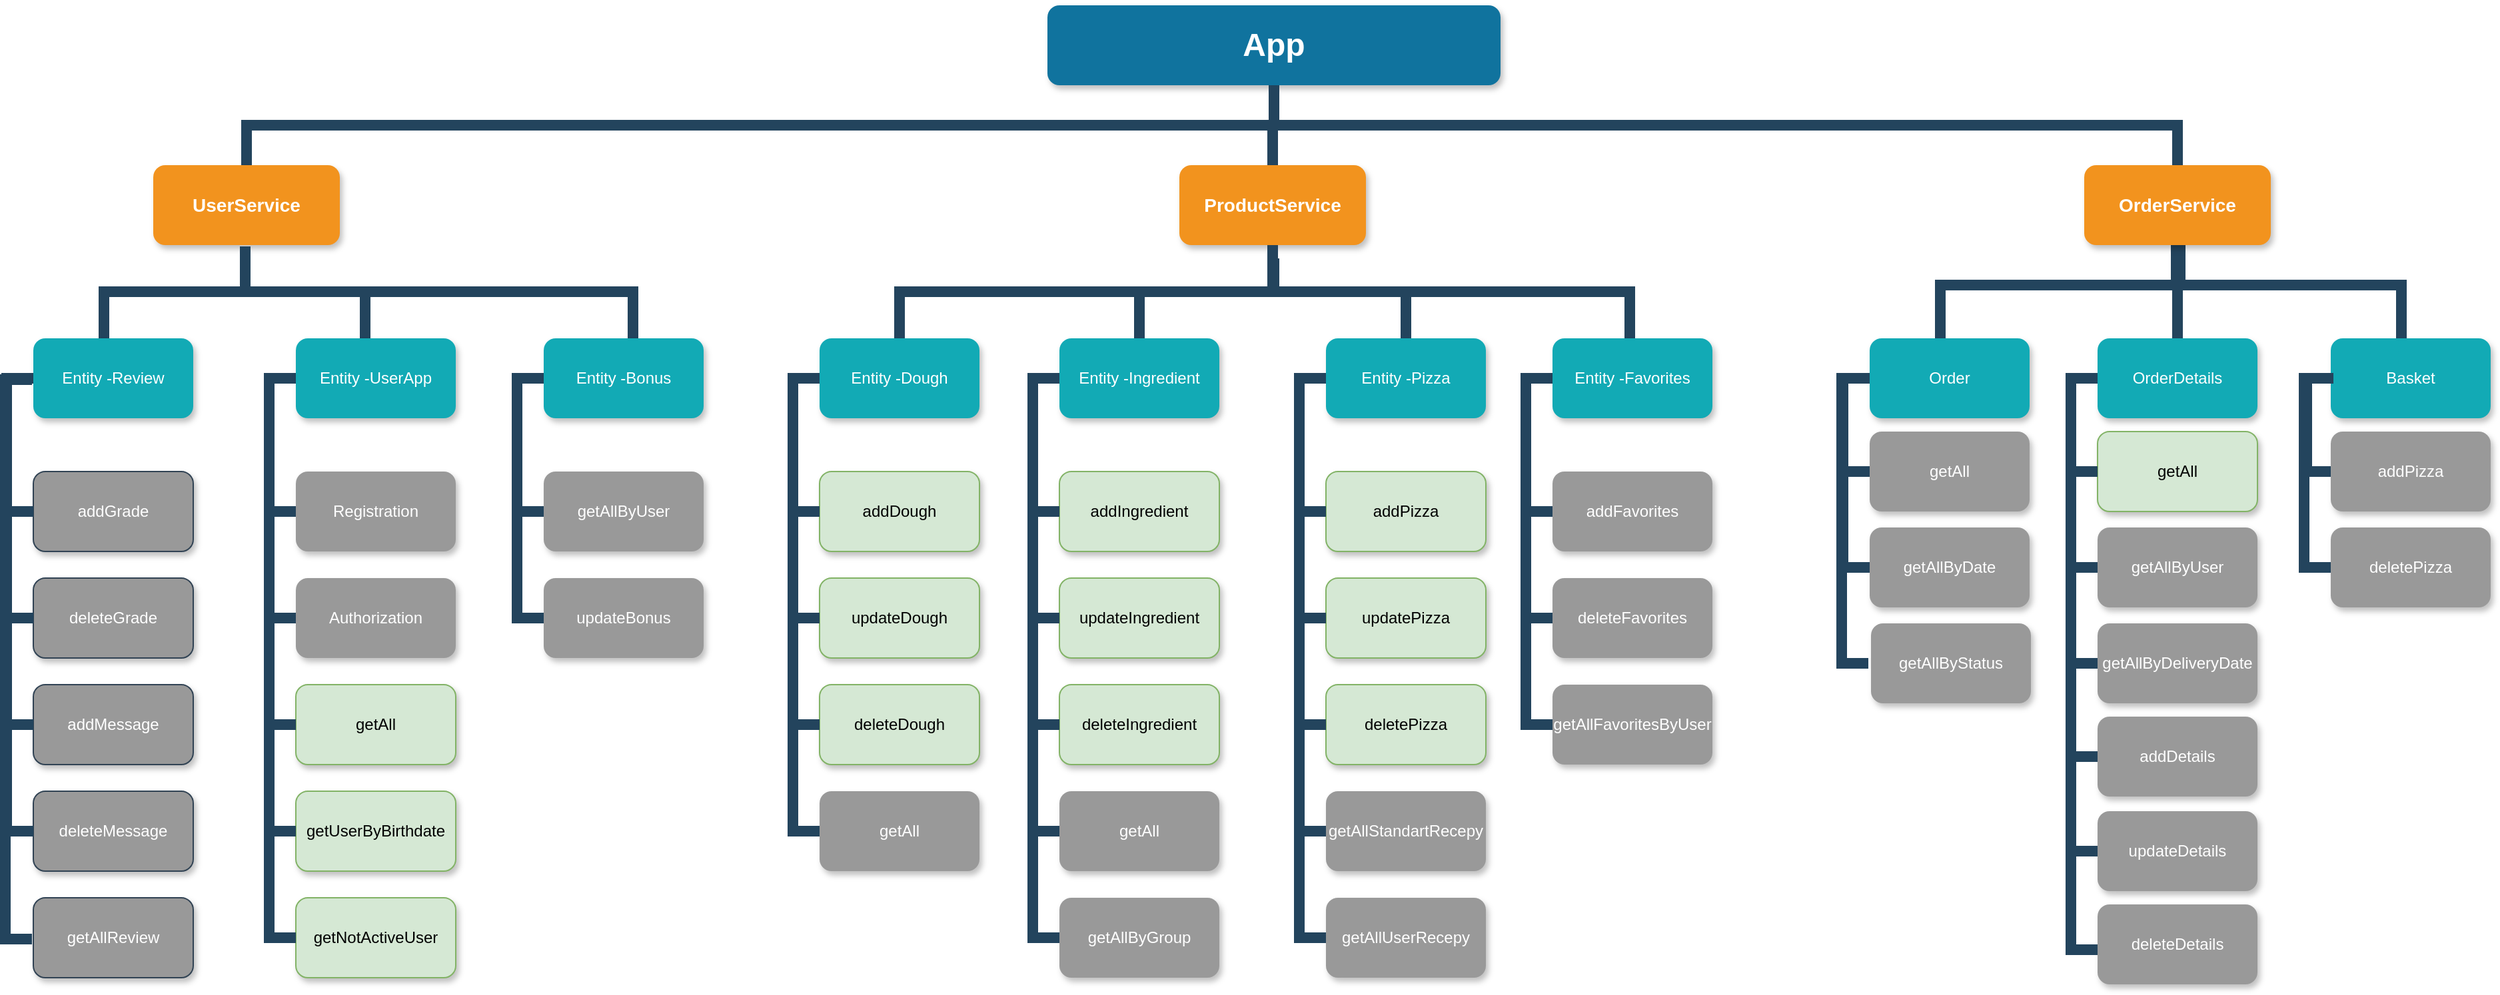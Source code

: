 <mxfile version="24.0.2" type="device">
  <diagram name="Page-1" id="64c3da0e-402f-94eb-ee01-a36477274f13">
    <mxGraphModel dx="1820" dy="932" grid="0" gridSize="10" guides="1" tooltips="1" connect="1" arrows="1" fold="1" page="1" pageScale="1" pageWidth="1169" pageHeight="826" background="none" math="0" shadow="0">
      <root>
        <mxCell id="0" />
        <mxCell id="1" parent="0" />
        <mxCell id="2" value="App" style="whiteSpace=wrap;rounded=1;shadow=1;fillColor=#10739E;strokeColor=none;fontColor=#FFFFFF;fontStyle=1;fontSize=24" parent="1" vertex="1">
          <mxGeometry x="1000" y="50" width="340" height="60" as="geometry" />
        </mxCell>
        <mxCell id="4" value="ProductService" style="whiteSpace=wrap;rounded=1;fillColor=#F2931E;strokeColor=none;shadow=1;fontColor=#FFFFFF;fontStyle=1;fontSize=14" parent="1" vertex="1">
          <mxGeometry x="1099" y="170.0" width="140" height="60" as="geometry" />
        </mxCell>
        <mxCell id="23" value="Registration" style="whiteSpace=wrap;rounded=1;fillColor=#999999;strokeColor=none;shadow=1;fontColor=#FFFFFF;fontStyle=0" parent="1" vertex="1">
          <mxGeometry x="436.0" y="400.0" width="120" height="60" as="geometry" />
        </mxCell>
        <mxCell id="24" value="Authorization" style="whiteSpace=wrap;rounded=1;fillColor=#999999;strokeColor=none;shadow=1;fontColor=#FFFFFF;fontStyle=0" parent="1" vertex="1">
          <mxGeometry x="436.0" y="480.0" width="120" height="60" as="geometry" />
        </mxCell>
        <mxCell id="25" value="getAll" style="whiteSpace=wrap;rounded=1;fillColor=#d5e8d4;strokeColor=#82b366;shadow=1;fontStyle=0" parent="1" vertex="1">
          <mxGeometry x="436.0" y="560.0" width="120" height="60" as="geometry" />
        </mxCell>
        <mxCell id="26" value="getUserByBirthdate" style="whiteSpace=wrap;rounded=1;fillColor=#d5e8d4;strokeColor=#82b366;shadow=1;fontStyle=0" parent="1" vertex="1">
          <mxGeometry x="436.0" y="640.0" width="120" height="60" as="geometry" />
        </mxCell>
        <mxCell id="27" value="getNotActiveUser" style="whiteSpace=wrap;rounded=1;fillColor=#d5e8d4;strokeColor=#82b366;shadow=1;fontStyle=0" parent="1" vertex="1">
          <mxGeometry x="436.0" y="720.0" width="120" height="60" as="geometry" />
        </mxCell>
        <mxCell id="43" value="Entity -Ingredient" style="whiteSpace=wrap;rounded=1;fillColor=#12AAB5;strokeColor=none;shadow=1;fontColor=#FFFFFF;" parent="1" vertex="1">
          <mxGeometry x="1009.0" y="300.0" width="120" height="60" as="geometry" />
        </mxCell>
        <mxCell id="44" value="Entity -Pizza" style="whiteSpace=wrap;rounded=1;fillColor=#12AAB5;strokeColor=none;shadow=1;fontColor=#FFFFFF;" parent="1" vertex="1">
          <mxGeometry x="1209.0" y="300.0" width="120" height="60" as="geometry" />
        </mxCell>
        <mxCell id="45" value="addIngredient" style="whiteSpace=wrap;rounded=1;fillColor=#d5e8d4;strokeColor=#82b366;shadow=1;fontStyle=0" parent="1" vertex="1">
          <mxGeometry x="1009.0" y="400.0" width="120" height="60" as="geometry" />
        </mxCell>
        <mxCell id="46" value="updateIngredient" style="whiteSpace=wrap;rounded=1;fillColor=#d5e8d4;strokeColor=#82b366;shadow=1;fontStyle=0" parent="1" vertex="1">
          <mxGeometry x="1009.0" y="480.0" width="120" height="60" as="geometry" />
        </mxCell>
        <mxCell id="47" value="deleteIngredient" style="whiteSpace=wrap;rounded=1;fillColor=#d5e8d4;strokeColor=#82b366;shadow=1;fontStyle=0" parent="1" vertex="1">
          <mxGeometry x="1009.0" y="560.0" width="120" height="60" as="geometry" />
        </mxCell>
        <mxCell id="48" value="getAll" style="whiteSpace=wrap;rounded=1;fillColor=#999999;strokeColor=none;shadow=1;fontColor=#FFFFFF;fontStyle=0" parent="1" vertex="1">
          <mxGeometry x="1009" y="640.0" width="120" height="60" as="geometry" />
        </mxCell>
        <mxCell id="49" value="getAllByGroup" style="whiteSpace=wrap;rounded=1;fillColor=#999999;strokeColor=none;shadow=1;fontColor=#FFFFFF;fontStyle=0" parent="1" vertex="1">
          <mxGeometry x="1009.0" y="720.0" width="120" height="60" as="geometry" />
        </mxCell>
        <mxCell id="50" value="addPizza" style="whiteSpace=wrap;rounded=1;fillColor=#d5e8d4;strokeColor=#82b366;shadow=1;fontStyle=0" parent="1" vertex="1">
          <mxGeometry x="1209.0" y="400.0" width="120" height="60" as="geometry" />
        </mxCell>
        <mxCell id="51" value="updatePizza" style="whiteSpace=wrap;rounded=1;fillColor=#d5e8d4;strokeColor=#82b366;shadow=1;fontStyle=0" parent="1" vertex="1">
          <mxGeometry x="1209.0" y="480.0" width="120" height="60" as="geometry" />
        </mxCell>
        <mxCell id="52" value="deletePizza" style="whiteSpace=wrap;rounded=1;fillColor=#d5e8d4;strokeColor=#82b366;shadow=1;fontStyle=0" parent="1" vertex="1">
          <mxGeometry x="1209.0" y="560.0" width="120" height="60" as="geometry" />
        </mxCell>
        <mxCell id="53" value="getAllStandartRecepy" style="whiteSpace=wrap;rounded=1;fillColor=#999999;strokeColor=none;shadow=1;fontColor=#FFFFFF;fontStyle=0" parent="1" vertex="1">
          <mxGeometry x="1209.0" y="640.0" width="120" height="60" as="geometry" />
        </mxCell>
        <mxCell id="54" value="getAllUserRecepy" style="whiteSpace=wrap;rounded=1;fillColor=#999999;strokeColor=none;shadow=1;fontColor=#FFFFFF;fontStyle=0" parent="1" vertex="1">
          <mxGeometry x="1209.0" y="720.0" width="120" height="60" as="geometry" />
        </mxCell>
        <mxCell id="105" value="" style="edgeStyle=elbowEdgeStyle;elbow=horizontal;rounded=0;fontColor=#000000;endArrow=none;endFill=0;strokeWidth=8;strokeColor=#23445D;" parent="1" source="10" target="23" edge="1">
          <mxGeometry width="100" height="100" relative="1" as="geometry">
            <mxPoint x="376" y="480" as="sourcePoint" />
            <mxPoint x="476" y="380" as="targetPoint" />
            <Array as="points">
              <mxPoint x="416" y="380" />
            </Array>
          </mxGeometry>
        </mxCell>
        <mxCell id="106" value="" style="edgeStyle=elbowEdgeStyle;elbow=horizontal;rounded=0;fontColor=#000000;endArrow=none;endFill=0;strokeWidth=8;strokeColor=#23445D;" parent="1" source="10" target="24" edge="1">
          <mxGeometry width="100" height="100" relative="1" as="geometry">
            <mxPoint x="446" y="340" as="sourcePoint" />
            <mxPoint x="446" y="440" as="targetPoint" />
            <Array as="points">
              <mxPoint x="416" y="400" />
            </Array>
          </mxGeometry>
        </mxCell>
        <mxCell id="107" value="" style="edgeStyle=elbowEdgeStyle;elbow=horizontal;rounded=0;fontColor=#000000;endArrow=none;endFill=0;strokeWidth=8;strokeColor=#23445D;" parent="1" source="10" target="27" edge="1">
          <mxGeometry width="100" height="100" relative="1" as="geometry">
            <mxPoint x="446" y="340" as="sourcePoint" />
            <mxPoint x="446" y="440" as="targetPoint" />
            <Array as="points">
              <mxPoint x="416" y="540" />
            </Array>
          </mxGeometry>
        </mxCell>
        <mxCell id="109" value="" style="edgeStyle=elbowEdgeStyle;elbow=horizontal;rounded=0;fontColor=#000000;endArrow=none;endFill=0;strokeWidth=8;strokeColor=#23445D;" parent="1" source="10" target="26" edge="1">
          <mxGeometry width="100" height="100" relative="1" as="geometry">
            <mxPoint x="466" y="360" as="sourcePoint" />
            <mxPoint x="466" y="460" as="targetPoint" />
            <Array as="points">
              <mxPoint x="416" y="410" />
            </Array>
          </mxGeometry>
        </mxCell>
        <mxCell id="110" value="" style="edgeStyle=elbowEdgeStyle;elbow=horizontal;rounded=0;fontColor=#000000;endArrow=none;endFill=0;strokeWidth=8;strokeColor=#23445D;" parent="1" source="10" target="25" edge="1">
          <mxGeometry width="100" height="100" relative="1" as="geometry">
            <mxPoint x="476" y="370" as="sourcePoint" />
            <mxPoint x="476" y="470" as="targetPoint" />
            <Array as="points">
              <mxPoint x="416" y="430" />
            </Array>
          </mxGeometry>
        </mxCell>
        <mxCell id="116" value="" style="edgeStyle=elbowEdgeStyle;elbow=vertical;rounded=0;fontColor=#000000;endArrow=none;endFill=0;strokeWidth=8;strokeColor=#23445D;" parent="1" source="4" target="43" edge="1">
          <mxGeometry width="100" height="100" relative="1" as="geometry">
            <mxPoint x="809" y="240.0" as="sourcePoint" />
            <mxPoint x="709" y="310" as="targetPoint" />
            <Array as="points">
              <mxPoint x="1069" y="265" />
            </Array>
          </mxGeometry>
        </mxCell>
        <mxCell id="117" value="" style="edgeStyle=elbowEdgeStyle;elbow=vertical;rounded=0;fontColor=#000000;endArrow=none;endFill=0;strokeWidth=8;strokeColor=#23445D;" parent="1" source="4" target="44" edge="1">
          <mxGeometry width="100" height="100" relative="1" as="geometry">
            <mxPoint x="809" y="240.0" as="sourcePoint" />
            <mxPoint x="909" y="310" as="targetPoint" />
          </mxGeometry>
        </mxCell>
        <mxCell id="118" value="" style="edgeStyle=elbowEdgeStyle;elbow=horizontal;rounded=0;fontColor=#000000;endArrow=none;endFill=0;strokeWidth=8;strokeColor=#23445D;" parent="1" source="43" target="45" edge="1">
          <mxGeometry width="100" height="100" relative="1" as="geometry">
            <mxPoint x="989" y="330.0" as="sourcePoint" />
            <mxPoint x="999.0" y="430" as="targetPoint" />
            <Array as="points">
              <mxPoint x="989" y="380" />
            </Array>
          </mxGeometry>
        </mxCell>
        <mxCell id="119" value="" style="edgeStyle=elbowEdgeStyle;elbow=horizontal;rounded=0;fontColor=#000000;endArrow=none;endFill=0;strokeWidth=8;strokeColor=#23445D;" parent="1" source="43" target="46" edge="1">
          <mxGeometry width="100" height="100" relative="1" as="geometry">
            <mxPoint x="999" y="330" as="sourcePoint" />
            <mxPoint x="999.0" y="510" as="targetPoint" />
            <Array as="points">
              <mxPoint x="989" y="420" />
            </Array>
          </mxGeometry>
        </mxCell>
        <mxCell id="120" value="" style="edgeStyle=elbowEdgeStyle;elbow=horizontal;rounded=0;fontColor=#000000;endArrow=none;endFill=0;strokeWidth=8;strokeColor=#23445D;" parent="1" source="43" target="49" edge="1">
          <mxGeometry width="100" height="100" relative="1" as="geometry">
            <mxPoint x="999" y="330" as="sourcePoint" />
            <mxPoint x="999" y="750" as="targetPoint" />
            <Array as="points">
              <mxPoint x="989" y="550" />
            </Array>
          </mxGeometry>
        </mxCell>
        <mxCell id="121" value="" style="edgeStyle=elbowEdgeStyle;elbow=horizontal;rounded=0;fontColor=#000000;endArrow=none;endFill=0;strokeWidth=8;strokeColor=#23445D;" parent="1" source="43" target="48" edge="1">
          <mxGeometry width="100" height="100" relative="1" as="geometry">
            <mxPoint x="999" y="330" as="sourcePoint" />
            <mxPoint x="999" y="670" as="targetPoint" />
            <Array as="points">
              <mxPoint x="989" y="500" />
            </Array>
          </mxGeometry>
        </mxCell>
        <mxCell id="122" value="" style="edgeStyle=elbowEdgeStyle;elbow=horizontal;rounded=0;fontColor=#000000;endArrow=none;endFill=0;strokeWidth=8;strokeColor=#23445D;" parent="1" source="43" target="47" edge="1">
          <mxGeometry width="100" height="100" relative="1" as="geometry">
            <mxPoint x="999" y="330" as="sourcePoint" />
            <mxPoint x="999.0" y="590" as="targetPoint" />
            <Array as="points">
              <mxPoint x="989" y="470" />
            </Array>
          </mxGeometry>
        </mxCell>
        <mxCell id="123" value="" style="edgeStyle=elbowEdgeStyle;elbow=horizontal;rounded=0;fontColor=#000000;endArrow=none;endFill=0;strokeWidth=8;strokeColor=#23445D;" parent="1" source="44" target="50" edge="1">
          <mxGeometry width="100" height="100" relative="1" as="geometry">
            <mxPoint x="1179" y="330.0" as="sourcePoint" />
            <mxPoint x="1189.0" y="430" as="targetPoint" />
            <Array as="points">
              <mxPoint x="1189" y="380" />
            </Array>
          </mxGeometry>
        </mxCell>
        <mxCell id="124" value="" style="edgeStyle=elbowEdgeStyle;elbow=horizontal;rounded=0;fontColor=#000000;endArrow=none;endFill=0;strokeWidth=8;strokeColor=#23445D;" parent="1" source="44" target="51" edge="1">
          <mxGeometry width="100" height="100" relative="1" as="geometry">
            <mxPoint x="1189" y="330" as="sourcePoint" />
            <mxPoint x="1189.0" y="510" as="targetPoint" />
            <Array as="points">
              <mxPoint x="1189" y="420" />
            </Array>
          </mxGeometry>
        </mxCell>
        <mxCell id="125" value="" style="edgeStyle=elbowEdgeStyle;elbow=horizontal;rounded=0;fontColor=#000000;endArrow=none;endFill=0;strokeWidth=8;strokeColor=#23445D;" parent="1" source="44" target="54" edge="1">
          <mxGeometry width="100" height="100" relative="1" as="geometry">
            <mxPoint x="1189" y="330" as="sourcePoint" />
            <mxPoint x="1189" y="750" as="targetPoint" />
            <Array as="points">
              <mxPoint x="1189" y="540" />
            </Array>
          </mxGeometry>
        </mxCell>
        <mxCell id="126" value="" style="edgeStyle=elbowEdgeStyle;elbow=horizontal;rounded=0;fontColor=#000000;endArrow=none;endFill=0;strokeWidth=8;strokeColor=#23445D;" parent="1" source="44" target="53" edge="1">
          <mxGeometry width="100" height="100" relative="1" as="geometry">
            <mxPoint x="1189" y="330" as="sourcePoint" />
            <mxPoint x="1189" y="670" as="targetPoint" />
            <Array as="points">
              <mxPoint x="1189" y="500" />
            </Array>
          </mxGeometry>
        </mxCell>
        <mxCell id="127" value="" style="edgeStyle=elbowEdgeStyle;elbow=horizontal;rounded=0;fontColor=#000000;endArrow=none;endFill=0;strokeWidth=8;strokeColor=#23445D;" parent="1" source="44" target="52" edge="1">
          <mxGeometry width="100" height="100" relative="1" as="geometry">
            <mxPoint x="1189" y="330" as="sourcePoint" />
            <mxPoint x="1189.0" y="590" as="targetPoint" />
            <Array as="points">
              <mxPoint x="1189" y="470" />
            </Array>
          </mxGeometry>
        </mxCell>
        <mxCell id="134" value="OrderDetails" style="whiteSpace=wrap;rounded=1;fillColor=#12AAB5;strokeColor=none;shadow=1;fontColor=#FFFFFF;" parent="1" vertex="1">
          <mxGeometry x="1788.0" y="300.0" width="120" height="60" as="geometry" />
        </mxCell>
        <mxCell id="135" value="addFavorites" style="whiteSpace=wrap;rounded=1;fillColor=#999999;strokeColor=none;shadow=1;fontColor=#FFFFFF;fontStyle=0" parent="1" vertex="1">
          <mxGeometry x="1379.0" y="400.0" width="120" height="60" as="geometry" />
        </mxCell>
        <mxCell id="136" value="deleteFavorites" style="whiteSpace=wrap;rounded=1;fillColor=#999999;strokeColor=none;shadow=1;fontColor=#FFFFFF;fontStyle=0" parent="1" vertex="1">
          <mxGeometry x="1379" y="480.0" width="120" height="60" as="geometry" />
        </mxCell>
        <mxCell id="137" value="getAllFavoritesByUser" style="whiteSpace=wrap;rounded=1;fillColor=#999999;strokeColor=none;shadow=1;fontColor=#FFFFFF;fontStyle=0" parent="1" vertex="1">
          <mxGeometry x="1379.0" y="560.0" width="120" height="60" as="geometry" />
        </mxCell>
        <mxCell id="140" value="getAll" style="whiteSpace=wrap;rounded=1;fillColor=#d5e8d4;strokeColor=#82b366;shadow=1;fontStyle=0" parent="1" vertex="1">
          <mxGeometry x="1788.0" y="370.0" width="120" height="60" as="geometry" />
        </mxCell>
        <mxCell id="141" value="getAllByUser" style="whiteSpace=wrap;rounded=1;fillColor=#999999;strokeColor=none;shadow=1;fontColor=#FFFFFF;fontStyle=0" parent="1" vertex="1">
          <mxGeometry x="1788.0" y="442.0" width="120" height="60" as="geometry" />
        </mxCell>
        <mxCell id="142" value="getAllByDeliveryDate" style="whiteSpace=wrap;rounded=1;fillColor=#999999;strokeColor=none;shadow=1;fontColor=#FFFFFF;fontStyle=0" parent="1" vertex="1">
          <mxGeometry x="1788.0" y="514.0" width="120" height="60" as="geometry" />
        </mxCell>
        <mxCell id="143" value="addDetails" style="whiteSpace=wrap;rounded=1;fillColor=#999999;strokeColor=none;shadow=1;fontColor=#FFFFFF;fontStyle=0" parent="1" vertex="1">
          <mxGeometry x="1788.0" y="584.0" width="120" height="60" as="geometry" />
        </mxCell>
        <mxCell id="144" value="updateDetails" style="whiteSpace=wrap;rounded=1;fillColor=#999999;strokeColor=none;shadow=1;fontColor=#FFFFFF;fontStyle=0" parent="1" vertex="1">
          <mxGeometry x="1788.0" y="655.0" width="120" height="60" as="geometry" />
        </mxCell>
        <mxCell id="145" value="" style="edgeStyle=elbowEdgeStyle;elbow=horizontal;rounded=0;fontColor=#000000;endArrow=none;endFill=0;strokeWidth=8;strokeColor=#23445D;" parent="1" source="133" target="135" edge="1">
          <mxGeometry width="100" height="100" relative="1" as="geometry">
            <mxPoint x="1359" y="330.0" as="sourcePoint" />
            <mxPoint x="1369.0" y="430" as="targetPoint" />
            <Array as="points">
              <mxPoint x="1359" y="380" />
            </Array>
          </mxGeometry>
        </mxCell>
        <mxCell id="146" value="" style="edgeStyle=elbowEdgeStyle;elbow=horizontal;rounded=0;fontColor=#000000;endArrow=none;endFill=0;strokeWidth=8;strokeColor=#23445D;" parent="1" source="133" target="136" edge="1">
          <mxGeometry width="100" height="100" relative="1" as="geometry">
            <mxPoint x="1369" y="330" as="sourcePoint" />
            <mxPoint x="1369.0" y="510" as="targetPoint" />
            <Array as="points">
              <mxPoint x="1359" y="420" />
            </Array>
          </mxGeometry>
        </mxCell>
        <mxCell id="147" value="" style="edgeStyle=elbowEdgeStyle;elbow=horizontal;rounded=0;fontColor=#000000;endArrow=none;endFill=0;strokeWidth=8;strokeColor=#23445D;entryX=0;entryY=0.5;entryDx=0;entryDy=0;" parent="1" source="133" target="137" edge="1">
          <mxGeometry width="100" height="100" relative="1" as="geometry">
            <mxPoint x="1369" y="330" as="sourcePoint" />
            <mxPoint x="1379" y="750" as="targetPoint" />
            <Array as="points">
              <mxPoint x="1359" y="550" />
            </Array>
          </mxGeometry>
        </mxCell>
        <mxCell id="148" value="" style="edgeStyle=elbowEdgeStyle;elbow=horizontal;rounded=0;fontColor=#000000;endArrow=none;endFill=0;strokeWidth=8;strokeColor=#23445D;" parent="1" source="133" edge="1">
          <mxGeometry width="100" height="100" relative="1" as="geometry">
            <mxPoint x="1369" y="330" as="sourcePoint" />
            <mxPoint x="1379" y="590" as="targetPoint" />
            <Array as="points">
              <mxPoint x="1359" y="500" />
            </Array>
          </mxGeometry>
        </mxCell>
        <mxCell id="149" value="" style="edgeStyle=elbowEdgeStyle;elbow=horizontal;rounded=0;fontColor=#000000;endArrow=none;endFill=0;strokeWidth=8;strokeColor=#23445D;" parent="1" source="133" target="137" edge="1">
          <mxGeometry width="100" height="100" relative="1" as="geometry">
            <mxPoint x="1369" y="330" as="sourcePoint" />
            <mxPoint x="1369.0" y="590" as="targetPoint" />
            <Array as="points">
              <mxPoint x="1359" y="470" />
            </Array>
          </mxGeometry>
        </mxCell>
        <mxCell id="150" value="" style="edgeStyle=elbowEdgeStyle;elbow=horizontal;rounded=0;fontColor=#000000;endArrow=none;endFill=0;strokeWidth=8;strokeColor=#23445D;entryX=0;entryY=0.5;entryDx=0;entryDy=0;" parent="1" source="134" target="140" edge="1">
          <mxGeometry width="100" height="100" relative="1" as="geometry">
            <mxPoint x="1758" y="330.0" as="sourcePoint" />
            <mxPoint x="1768.0" y="430" as="targetPoint" />
            <Array as="points">
              <mxPoint x="1768" y="380" />
            </Array>
          </mxGeometry>
        </mxCell>
        <mxCell id="151" value="" style="edgeStyle=elbowEdgeStyle;elbow=horizontal;rounded=0;fontColor=#000000;endArrow=none;endFill=0;strokeWidth=8;strokeColor=#23445D;" parent="1" source="134" target="141" edge="1">
          <mxGeometry width="100" height="100" relative="1" as="geometry">
            <mxPoint x="1768" y="330" as="sourcePoint" />
            <mxPoint x="1768.0" y="510" as="targetPoint" />
            <Array as="points">
              <mxPoint x="1768" y="420" />
            </Array>
          </mxGeometry>
        </mxCell>
        <mxCell id="152" value="" style="edgeStyle=elbowEdgeStyle;elbow=horizontal;rounded=0;fontColor=#000000;endArrow=none;endFill=0;strokeWidth=8;strokeColor=#23445D;" parent="1" source="134" target="144" edge="1">
          <mxGeometry width="100" height="100" relative="1" as="geometry">
            <mxPoint x="1768" y="330" as="sourcePoint" />
            <mxPoint x="1768" y="750" as="targetPoint" />
            <Array as="points">
              <mxPoint x="1768" y="540" />
            </Array>
          </mxGeometry>
        </mxCell>
        <mxCell id="153" value="" style="edgeStyle=elbowEdgeStyle;elbow=horizontal;rounded=0;fontColor=#000000;endArrow=none;endFill=0;strokeWidth=8;strokeColor=#23445D;" parent="1" source="134" target="143" edge="1">
          <mxGeometry width="100" height="100" relative="1" as="geometry">
            <mxPoint x="1768" y="330" as="sourcePoint" />
            <mxPoint x="1768" y="670" as="targetPoint" />
            <Array as="points">
              <mxPoint x="1768" y="500" />
            </Array>
          </mxGeometry>
        </mxCell>
        <mxCell id="154" value="" style="edgeStyle=elbowEdgeStyle;elbow=horizontal;rounded=0;fontColor=#000000;endArrow=none;endFill=0;strokeWidth=8;strokeColor=#23445D;" parent="1" source="134" target="142" edge="1">
          <mxGeometry width="100" height="100" relative="1" as="geometry">
            <mxPoint x="1768" y="330" as="sourcePoint" />
            <mxPoint x="1768.0" y="590" as="targetPoint" />
            <Array as="points">
              <mxPoint x="1768" y="470" />
            </Array>
          </mxGeometry>
        </mxCell>
        <mxCell id="222" value="" style="edgeStyle=elbowEdgeStyle;elbow=vertical;rounded=0;fontColor=#000000;endArrow=none;endFill=0;strokeWidth=8;strokeColor=#23445D;" parent="1" source="6" target="134" edge="1">
          <mxGeometry width="100" height="100" relative="1" as="geometry">
            <mxPoint x="788" y="280" as="sourcePoint" />
            <mxPoint x="888" y="180" as="targetPoint" />
          </mxGeometry>
        </mxCell>
        <mxCell id="229" value="" style="edgeStyle=elbowEdgeStyle;elbow=vertical;rounded=0;fontColor=#000000;endArrow=none;endFill=0;strokeWidth=8;strokeColor=#23445d;" parent="1" source="2" target="3" edge="1">
          <mxGeometry width="100" height="100" relative="1" as="geometry">
            <mxPoint x="540" y="140" as="sourcePoint" />
            <mxPoint x="640" y="40" as="targetPoint" />
          </mxGeometry>
        </mxCell>
        <mxCell id="230" value="" style="edgeStyle=elbowEdgeStyle;elbow=vertical;rounded=0;fontColor=#000000;endArrow=none;endFill=0;strokeWidth=8;strokeColor=#23445D;" parent="1" source="2" target="4" edge="1">
          <mxGeometry width="100" height="100" relative="1" as="geometry">
            <mxPoint x="550" y="150" as="sourcePoint" />
            <mxPoint x="650" y="50" as="targetPoint" />
          </mxGeometry>
        </mxCell>
        <mxCell id="231" value="" style="edgeStyle=elbowEdgeStyle;elbow=vertical;rounded=0;fontColor=#000000;endArrow=none;endFill=0;strokeWidth=8;strokeColor=#23445D;" parent="1" source="2" target="6" edge="1">
          <mxGeometry width="100" height="100" relative="1" as="geometry">
            <mxPoint x="560" y="160" as="sourcePoint" />
            <mxPoint x="660" y="60" as="targetPoint" />
          </mxGeometry>
        </mxCell>
        <mxCell id="558FetrmFsLWWpAsYgEQ-235" value="Entity -Dough" style="whiteSpace=wrap;rounded=1;fillColor=#12AAB5;strokeColor=none;shadow=1;fontColor=#FFFFFF;" vertex="1" parent="1">
          <mxGeometry x="829.0" y="300.0" width="120" height="60" as="geometry" />
        </mxCell>
        <mxCell id="558FetrmFsLWWpAsYgEQ-236" value="addDough" style="whiteSpace=wrap;rounded=1;fillColor=#d5e8d4;strokeColor=#82b366;shadow=1;fontStyle=0" vertex="1" parent="1">
          <mxGeometry x="829.0" y="400.0" width="120" height="60" as="geometry" />
        </mxCell>
        <mxCell id="558FetrmFsLWWpAsYgEQ-237" value="updateDough" style="whiteSpace=wrap;rounded=1;fillColor=#d5e8d4;strokeColor=#82b366;shadow=1;fontStyle=0" vertex="1" parent="1">
          <mxGeometry x="829.0" y="480.0" width="120" height="60" as="geometry" />
        </mxCell>
        <mxCell id="558FetrmFsLWWpAsYgEQ-238" value="deleteDough" style="whiteSpace=wrap;rounded=1;fillColor=#d5e8d4;strokeColor=#82b366;shadow=1;fontStyle=0" vertex="1" parent="1">
          <mxGeometry x="829.0" y="560.0" width="120" height="60" as="geometry" />
        </mxCell>
        <mxCell id="558FetrmFsLWWpAsYgEQ-239" value="getAll" style="whiteSpace=wrap;rounded=1;fillColor=#999999;strokeColor=none;shadow=1;fontColor=#FFFFFF;fontStyle=0" vertex="1" parent="1">
          <mxGeometry x="829" y="640.0" width="120" height="60" as="geometry" />
        </mxCell>
        <mxCell id="558FetrmFsLWWpAsYgEQ-241" value="" style="edgeStyle=elbowEdgeStyle;elbow=horizontal;rounded=0;fontColor=#000000;endArrow=none;endFill=0;strokeWidth=8;strokeColor=#23445D;" edge="1" parent="1" source="558FetrmFsLWWpAsYgEQ-235" target="558FetrmFsLWWpAsYgEQ-236">
          <mxGeometry width="100" height="100" relative="1" as="geometry">
            <mxPoint x="809" y="330.0" as="sourcePoint" />
            <mxPoint x="819.0" y="430" as="targetPoint" />
            <Array as="points">
              <mxPoint x="809" y="380" />
            </Array>
          </mxGeometry>
        </mxCell>
        <mxCell id="558FetrmFsLWWpAsYgEQ-242" value="" style="edgeStyle=elbowEdgeStyle;elbow=horizontal;rounded=0;fontColor=#000000;endArrow=none;endFill=0;strokeWidth=8;strokeColor=#23445D;" edge="1" parent="1" source="558FetrmFsLWWpAsYgEQ-235" target="558FetrmFsLWWpAsYgEQ-237">
          <mxGeometry width="100" height="100" relative="1" as="geometry">
            <mxPoint x="819" y="330" as="sourcePoint" />
            <mxPoint x="819.0" y="510" as="targetPoint" />
            <Array as="points">
              <mxPoint x="809" y="420" />
            </Array>
          </mxGeometry>
        </mxCell>
        <mxCell id="558FetrmFsLWWpAsYgEQ-243" value="" style="edgeStyle=elbowEdgeStyle;elbow=horizontal;rounded=0;fontColor=#000000;endArrow=none;endFill=0;strokeWidth=8;strokeColor=#23445D;" edge="1" parent="1" source="558FetrmFsLWWpAsYgEQ-235">
          <mxGeometry width="100" height="100" relative="1" as="geometry">
            <mxPoint x="819" y="330" as="sourcePoint" />
            <mxPoint x="829" y="670" as="targetPoint" />
            <Array as="points">
              <mxPoint x="809" y="550" />
            </Array>
          </mxGeometry>
        </mxCell>
        <mxCell id="558FetrmFsLWWpAsYgEQ-244" value="" style="edgeStyle=elbowEdgeStyle;elbow=horizontal;rounded=0;fontColor=#000000;endArrow=none;endFill=0;strokeWidth=8;strokeColor=#23445D;" edge="1" parent="1" source="558FetrmFsLWWpAsYgEQ-235" target="558FetrmFsLWWpAsYgEQ-239">
          <mxGeometry width="100" height="100" relative="1" as="geometry">
            <mxPoint x="819" y="330" as="sourcePoint" />
            <mxPoint x="819" y="670" as="targetPoint" />
            <Array as="points">
              <mxPoint x="809" y="500" />
            </Array>
          </mxGeometry>
        </mxCell>
        <mxCell id="558FetrmFsLWWpAsYgEQ-245" value="" style="edgeStyle=elbowEdgeStyle;elbow=horizontal;rounded=0;fontColor=#000000;endArrow=none;endFill=0;strokeWidth=8;strokeColor=#23445D;" edge="1" parent="1" source="558FetrmFsLWWpAsYgEQ-235" target="558FetrmFsLWWpAsYgEQ-238">
          <mxGeometry width="100" height="100" relative="1" as="geometry">
            <mxPoint x="819" y="330" as="sourcePoint" />
            <mxPoint x="819.0" y="590" as="targetPoint" />
            <Array as="points">
              <mxPoint x="809" y="470" />
            </Array>
          </mxGeometry>
        </mxCell>
        <mxCell id="558FetrmFsLWWpAsYgEQ-246" value="" style="endArrow=none;html=1;rounded=0;strokeWidth=8;strokeColor=#23445d;" edge="1" parent="1">
          <mxGeometry width="50" height="50" relative="1" as="geometry">
            <mxPoint x="889" y="300" as="sourcePoint" />
            <mxPoint x="1069" y="265" as="targetPoint" />
            <Array as="points">
              <mxPoint x="889" y="265" />
              <mxPoint x="979" y="265" />
            </Array>
          </mxGeometry>
        </mxCell>
        <mxCell id="558FetrmFsLWWpAsYgEQ-248" value="getAllByUser" style="whiteSpace=wrap;rounded=1;fillColor=#999999;strokeColor=none;shadow=1;fontColor=#FFFFFF;fontStyle=0" vertex="1" parent="1">
          <mxGeometry x="622" y="400.0" width="120" height="60" as="geometry" />
        </mxCell>
        <mxCell id="558FetrmFsLWWpAsYgEQ-249" value="updateBonus" style="whiteSpace=wrap;rounded=1;fillColor=#999999;strokeColor=none;shadow=1;fontColor=#FFFFFF;fontStyle=0" vertex="1" parent="1">
          <mxGeometry x="622.0" y="480.0" width="120" height="60" as="geometry" />
        </mxCell>
        <mxCell id="558FetrmFsLWWpAsYgEQ-253" value="" style="edgeStyle=elbowEdgeStyle;elbow=horizontal;rounded=0;fontColor=#000000;endArrow=none;endFill=0;strokeWidth=8;strokeColor=#23445D;" edge="1" parent="1" source="558FetrmFsLWWpAsYgEQ-247" target="558FetrmFsLWWpAsYgEQ-248">
          <mxGeometry width="100" height="100" relative="1" as="geometry">
            <mxPoint x="562" y="480" as="sourcePoint" />
            <mxPoint x="662" y="380" as="targetPoint" />
            <Array as="points">
              <mxPoint x="602" y="380" />
            </Array>
          </mxGeometry>
        </mxCell>
        <mxCell id="558FetrmFsLWWpAsYgEQ-254" value="" style="edgeStyle=elbowEdgeStyle;elbow=horizontal;rounded=0;fontColor=#000000;endArrow=none;endFill=0;strokeWidth=8;strokeColor=#23445D;" edge="1" parent="1" source="558FetrmFsLWWpAsYgEQ-247" target="558FetrmFsLWWpAsYgEQ-249">
          <mxGeometry width="100" height="100" relative="1" as="geometry">
            <mxPoint x="632" y="340" as="sourcePoint" />
            <mxPoint x="632" y="440" as="targetPoint" />
            <Array as="points">
              <mxPoint x="602" y="400" />
            </Array>
          </mxGeometry>
        </mxCell>
        <mxCell id="558FetrmFsLWWpAsYgEQ-258" value="deleteDetails" style="whiteSpace=wrap;rounded=1;fillColor=#999999;strokeColor=none;shadow=1;fontColor=#FFFFFF;fontStyle=0" vertex="1" parent="1">
          <mxGeometry x="1788.0" y="725.0" width="120" height="60" as="geometry" />
        </mxCell>
        <mxCell id="558FetrmFsLWWpAsYgEQ-259" value="" style="edgeStyle=elbowEdgeStyle;elbow=horizontal;rounded=0;fontColor=#000000;endArrow=none;endFill=0;strokeWidth=8;strokeColor=#23445D;" edge="1" parent="1">
          <mxGeometry width="100" height="100" relative="1" as="geometry">
            <mxPoint x="1778" y="400" as="sourcePoint" />
            <mxPoint x="1788" y="759" as="targetPoint" />
            <Array as="points">
              <mxPoint x="1768" y="614" />
            </Array>
          </mxGeometry>
        </mxCell>
        <mxCell id="558FetrmFsLWWpAsYgEQ-260" value="Order" style="whiteSpace=wrap;rounded=1;fillColor=#12AAB5;strokeColor=none;shadow=1;fontColor=#FFFFFF;" vertex="1" parent="1">
          <mxGeometry x="1617.0" y="300.0" width="120" height="60" as="geometry" />
        </mxCell>
        <mxCell id="558FetrmFsLWWpAsYgEQ-261" value="getAll" style="whiteSpace=wrap;rounded=1;fillColor=#999999;strokeColor=none;shadow=1;fontColor=#FFFFFF;fontStyle=0" vertex="1" parent="1">
          <mxGeometry x="1617.0" y="370.0" width="120" height="60" as="geometry" />
        </mxCell>
        <mxCell id="558FetrmFsLWWpAsYgEQ-262" value="getAllByDate" style="whiteSpace=wrap;rounded=1;fillColor=#999999;strokeColor=none;shadow=1;fontColor=#FFFFFF;fontStyle=0" vertex="1" parent="1">
          <mxGeometry x="1617.0" y="442.0" width="120" height="60" as="geometry" />
        </mxCell>
        <mxCell id="558FetrmFsLWWpAsYgEQ-266" value="" style="edgeStyle=elbowEdgeStyle;elbow=horizontal;rounded=0;fontColor=#000000;endArrow=none;endFill=0;strokeWidth=8;strokeColor=#23445D;entryX=0;entryY=0.5;entryDx=0;entryDy=0;" edge="1" parent="1" source="558FetrmFsLWWpAsYgEQ-260" target="558FetrmFsLWWpAsYgEQ-261">
          <mxGeometry width="100" height="100" relative="1" as="geometry">
            <mxPoint x="1587" y="330.0" as="sourcePoint" />
            <mxPoint x="1617" y="380" as="targetPoint" />
            <Array as="points">
              <mxPoint x="1597" y="380" />
            </Array>
          </mxGeometry>
        </mxCell>
        <mxCell id="558FetrmFsLWWpAsYgEQ-267" value="" style="edgeStyle=elbowEdgeStyle;elbow=horizontal;rounded=0;fontColor=#000000;endArrow=none;endFill=0;strokeWidth=8;strokeColor=#23445D;" edge="1" parent="1" source="558FetrmFsLWWpAsYgEQ-260" target="558FetrmFsLWWpAsYgEQ-262">
          <mxGeometry width="100" height="100" relative="1" as="geometry">
            <mxPoint x="1597" y="330" as="sourcePoint" />
            <mxPoint x="1597.0" y="510" as="targetPoint" />
            <Array as="points">
              <mxPoint x="1597" y="420" />
            </Array>
          </mxGeometry>
        </mxCell>
        <mxCell id="558FetrmFsLWWpAsYgEQ-273" value="Basket" style="whiteSpace=wrap;rounded=1;fillColor=#12AAB5;strokeColor=none;shadow=1;fontColor=#FFFFFF;" vertex="1" parent="1">
          <mxGeometry x="1963" y="300.0" width="120" height="60" as="geometry" />
        </mxCell>
        <mxCell id="558FetrmFsLWWpAsYgEQ-274" value="addPizza" style="whiteSpace=wrap;rounded=1;fillColor=#999999;strokeColor=none;shadow=1;fontColor=#FFFFFF;fontStyle=0" vertex="1" parent="1">
          <mxGeometry x="1963.0" y="370.0" width="120" height="60" as="geometry" />
        </mxCell>
        <mxCell id="558FetrmFsLWWpAsYgEQ-275" value="deletePizza" style="whiteSpace=wrap;rounded=1;fillColor=#999999;strokeColor=none;shadow=1;fontColor=#FFFFFF;fontStyle=0" vertex="1" parent="1">
          <mxGeometry x="1963.0" y="442.0" width="120" height="60" as="geometry" />
        </mxCell>
        <mxCell id="558FetrmFsLWWpAsYgEQ-279" value="" style="edgeStyle=elbowEdgeStyle;elbow=horizontal;rounded=0;fontColor=#000000;endArrow=none;endFill=0;strokeWidth=8;strokeColor=#23445D;entryX=0;entryY=0.5;entryDx=0;entryDy=0;" edge="1" parent="1" target="558FetrmFsLWWpAsYgEQ-274">
          <mxGeometry width="100" height="100" relative="1" as="geometry">
            <mxPoint x="1965" y="330.0" as="sourcePoint" />
            <mxPoint x="1960" y="400" as="targetPoint" />
            <Array as="points">
              <mxPoint x="1945" y="380" />
            </Array>
          </mxGeometry>
        </mxCell>
        <mxCell id="558FetrmFsLWWpAsYgEQ-280" value="" style="edgeStyle=elbowEdgeStyle;elbow=horizontal;rounded=0;fontColor=#000000;endArrow=none;endFill=0;strokeWidth=8;strokeColor=#23445D;" edge="1" parent="1" source="558FetrmFsLWWpAsYgEQ-273" target="558FetrmFsLWWpAsYgEQ-275">
          <mxGeometry width="100" height="100" relative="1" as="geometry">
            <mxPoint x="1943" y="330" as="sourcePoint" />
            <mxPoint x="1943" y="510" as="targetPoint" />
            <Array as="points">
              <mxPoint x="1943" y="420" />
            </Array>
          </mxGeometry>
        </mxCell>
        <mxCell id="558FetrmFsLWWpAsYgEQ-283" value="" style="edgeStyle=elbowEdgeStyle;elbow=horizontal;rounded=0;fontColor=#000000;endArrow=none;endFill=0;strokeWidth=8;strokeColor=#23445D;" edge="1" parent="1">
          <mxGeometry width="100" height="100" relative="1" as="geometry">
            <mxPoint x="1616" y="330.0" as="sourcePoint" />
            <mxPoint x="1616.0" y="544" as="targetPoint" />
            <Array as="points">
              <mxPoint x="1596" y="470" />
            </Array>
          </mxGeometry>
        </mxCell>
        <mxCell id="558FetrmFsLWWpAsYgEQ-284" value="getAllByStatus" style="whiteSpace=wrap;rounded=1;fillColor=#999999;strokeColor=none;shadow=1;fontColor=#FFFFFF;fontStyle=0" vertex="1" parent="1">
          <mxGeometry x="1618" y="514.0" width="120" height="60" as="geometry" />
        </mxCell>
        <mxCell id="558FetrmFsLWWpAsYgEQ-286" value="" style="endArrow=none;html=1;rounded=0;edgeStyle=orthogonalEdgeStyle;strokeWidth=8;strokeColor=#23445d;" edge="1" parent="1">
          <mxGeometry width="50" height="50" relative="1" as="geometry">
            <mxPoint x="488" y="305" as="sourcePoint" />
            <mxPoint x="394" y="235" as="targetPoint" />
            <Array as="points">
              <mxPoint x="488" y="265" />
              <mxPoint x="398" y="265" />
              <mxPoint x="398" y="235" />
            </Array>
          </mxGeometry>
        </mxCell>
        <mxCell id="3" value="UserService" style="whiteSpace=wrap;rounded=1;fillColor=#F2931E;strokeColor=none;shadow=1;fontColor=#FFFFFF;fontStyle=1;fontSize=14" parent="1" vertex="1">
          <mxGeometry x="329" y="170.0" width="140" height="60" as="geometry" />
        </mxCell>
        <mxCell id="558FetrmFsLWWpAsYgEQ-288" value="" style="edgeStyle=orthogonalEdgeStyle;rounded=0;orthogonalLoop=1;jettySize=auto;html=1;strokeWidth=8;strokeColor=#23445d;endArrow=none;endFill=0;" edge="1" parent="1">
          <mxGeometry relative="1" as="geometry">
            <mxPoint x="2016" y="300" as="sourcePoint" />
            <mxPoint x="1850" y="240" as="targetPoint" />
            <Array as="points">
              <mxPoint x="2016" y="260" />
              <mxPoint x="1850" y="260" />
              <mxPoint x="1850" y="224" />
            </Array>
          </mxGeometry>
        </mxCell>
        <mxCell id="558FetrmFsLWWpAsYgEQ-289" value="" style="endArrow=none;html=1;rounded=0;edgeStyle=orthogonalEdgeStyle;strokeWidth=8;strokeColor=#23445d;" edge="1" parent="1">
          <mxGeometry width="50" height="50" relative="1" as="geometry">
            <mxPoint x="1670" y="300" as="sourcePoint" />
            <mxPoint x="1851" y="230" as="targetPoint" />
            <Array as="points">
              <mxPoint x="1670" y="300" />
              <mxPoint x="1670" y="260" />
              <mxPoint x="1847" y="260" />
              <mxPoint x="1847" y="230" />
            </Array>
          </mxGeometry>
        </mxCell>
        <mxCell id="6" value="OrderService" style="whiteSpace=wrap;rounded=1;fillColor=#F2931E;strokeColor=none;shadow=1;fontColor=#FFFFFF;fontStyle=1;fontSize=14" parent="1" vertex="1">
          <mxGeometry x="1778" y="170.0" width="140" height="60" as="geometry" />
        </mxCell>
        <mxCell id="558FetrmFsLWWpAsYgEQ-290" value="" style="edgeStyle=orthogonalEdgeStyle;rounded=0;orthogonalLoop=1;jettySize=auto;html=1;strokeWidth=8;strokeColor=#23445d;endArrow=none;endFill=0;" edge="1" parent="1">
          <mxGeometry relative="1" as="geometry">
            <mxPoint x="1437" y="305" as="sourcePoint" />
            <mxPoint x="1170" y="240" as="targetPoint" />
            <Array as="points">
              <mxPoint x="1437" y="265" />
              <mxPoint x="1170" y="265" />
              <mxPoint x="1170" y="245" />
            </Array>
          </mxGeometry>
        </mxCell>
        <mxCell id="133" value="Entity -Favorites" style="whiteSpace=wrap;rounded=1;fillColor=#12AAB5;strokeColor=none;shadow=1;fontColor=#FFFFFF;" parent="1" vertex="1">
          <mxGeometry x="1379.0" y="300.0" width="120" height="60" as="geometry" />
        </mxCell>
        <mxCell id="558FetrmFsLWWpAsYgEQ-292" value="addGrade" style="whiteSpace=wrap;rounded=1;fillColor=#999999;strokeColor=#314354;shadow=1;fontStyle=0;fontColor=#ffffff;" vertex="1" parent="1">
          <mxGeometry x="239.0" y="400.0" width="120" height="60" as="geometry" />
        </mxCell>
        <mxCell id="558FetrmFsLWWpAsYgEQ-293" value="deleteGrade" style="whiteSpace=wrap;rounded=1;fillColor=#999999;strokeColor=#314354;shadow=1;fontStyle=0;fontColor=#ffffff;" vertex="1" parent="1">
          <mxGeometry x="239.0" y="480.0" width="120" height="60" as="geometry" />
        </mxCell>
        <mxCell id="558FetrmFsLWWpAsYgEQ-294" value="addMessage" style="whiteSpace=wrap;rounded=1;fillColor=#999999;strokeColor=#314354;shadow=1;fontStyle=0;fontColor=#ffffff;" vertex="1" parent="1">
          <mxGeometry x="239.0" y="560.0" width="120" height="60" as="geometry" />
        </mxCell>
        <mxCell id="558FetrmFsLWWpAsYgEQ-295" value="deleteMessage" style="whiteSpace=wrap;rounded=1;fillColor=#999999;strokeColor=#314354;shadow=1;fontStyle=0;fontColor=#ffffff;" vertex="1" parent="1">
          <mxGeometry x="239" y="640.0" width="120" height="60" as="geometry" />
        </mxCell>
        <mxCell id="558FetrmFsLWWpAsYgEQ-296" value="" style="edgeStyle=elbowEdgeStyle;elbow=horizontal;rounded=0;fontColor=#000000;endArrow=none;endFill=0;strokeWidth=8;strokeColor=#23445D;" edge="1" parent="1" source="558FetrmFsLWWpAsYgEQ-291" target="558FetrmFsLWWpAsYgEQ-292">
          <mxGeometry width="100" height="100" relative="1" as="geometry">
            <mxPoint x="219" y="330.0" as="sourcePoint" />
            <mxPoint x="229.0" y="430" as="targetPoint" />
            <Array as="points">
              <mxPoint x="219" y="380" />
            </Array>
          </mxGeometry>
        </mxCell>
        <mxCell id="558FetrmFsLWWpAsYgEQ-297" value="" style="edgeStyle=elbowEdgeStyle;elbow=horizontal;rounded=0;fontColor=#000000;endArrow=none;endFill=0;strokeWidth=8;strokeColor=#23445D;" edge="1" parent="1" source="558FetrmFsLWWpAsYgEQ-291" target="558FetrmFsLWWpAsYgEQ-293">
          <mxGeometry width="100" height="100" relative="1" as="geometry">
            <mxPoint x="229" y="330" as="sourcePoint" />
            <mxPoint x="229.0" y="510" as="targetPoint" />
            <Array as="points">
              <mxPoint x="219" y="420" />
            </Array>
          </mxGeometry>
        </mxCell>
        <mxCell id="558FetrmFsLWWpAsYgEQ-298" value="" style="edgeStyle=elbowEdgeStyle;elbow=horizontal;rounded=0;fontColor=#000000;endArrow=none;endFill=0;strokeWidth=8;strokeColor=#23445D;" edge="1" parent="1" source="558FetrmFsLWWpAsYgEQ-291">
          <mxGeometry width="100" height="100" relative="1" as="geometry">
            <mxPoint x="229" y="330" as="sourcePoint" />
            <mxPoint x="239" y="670" as="targetPoint" />
            <Array as="points">
              <mxPoint x="219" y="550" />
            </Array>
          </mxGeometry>
        </mxCell>
        <mxCell id="558FetrmFsLWWpAsYgEQ-299" value="" style="edgeStyle=elbowEdgeStyle;elbow=horizontal;rounded=0;fontColor=#000000;endArrow=none;endFill=0;strokeWidth=8;strokeColor=#23445D;" edge="1" parent="1" source="558FetrmFsLWWpAsYgEQ-291" target="558FetrmFsLWWpAsYgEQ-295">
          <mxGeometry width="100" height="100" relative="1" as="geometry">
            <mxPoint x="229" y="330" as="sourcePoint" />
            <mxPoint x="229" y="670" as="targetPoint" />
            <Array as="points">
              <mxPoint x="219" y="500" />
            </Array>
          </mxGeometry>
        </mxCell>
        <mxCell id="558FetrmFsLWWpAsYgEQ-300" value="" style="edgeStyle=elbowEdgeStyle;elbow=horizontal;rounded=0;fontColor=#000000;endArrow=none;endFill=0;strokeWidth=8;strokeColor=#23445D;" edge="1" parent="1" source="558FetrmFsLWWpAsYgEQ-291" target="558FetrmFsLWWpAsYgEQ-294">
          <mxGeometry width="100" height="100" relative="1" as="geometry">
            <mxPoint x="229" y="330" as="sourcePoint" />
            <mxPoint x="229.0" y="590" as="targetPoint" />
            <Array as="points">
              <mxPoint x="219" y="470" />
            </Array>
          </mxGeometry>
        </mxCell>
        <mxCell id="558FetrmFsLWWpAsYgEQ-301" value="getAllReview" style="whiteSpace=wrap;rounded=1;fillColor=#999999;strokeColor=#314354;shadow=1;fontStyle=0;fontColor=#ffffff;" vertex="1" parent="1">
          <mxGeometry x="239.0" y="720.0" width="120" height="60" as="geometry" />
        </mxCell>
        <mxCell id="558FetrmFsLWWpAsYgEQ-302" value="" style="edgeStyle=elbowEdgeStyle;elbow=horizontal;rounded=0;fontColor=#000000;endArrow=none;endFill=0;strokeWidth=8;strokeColor=#23445D;" edge="1" parent="1">
          <mxGeometry width="100" height="100" relative="1" as="geometry">
            <mxPoint x="238" y="331" as="sourcePoint" />
            <mxPoint x="238" y="751" as="targetPoint" />
            <Array as="points">
              <mxPoint x="218" y="541" />
            </Array>
          </mxGeometry>
        </mxCell>
        <mxCell id="558FetrmFsLWWpAsYgEQ-303" value="" style="endArrow=none;html=1;rounded=0;edgeStyle=orthogonalEdgeStyle;strokeWidth=8;strokeColor=#23445d;" edge="1" parent="1">
          <mxGeometry width="50" height="50" relative="1" as="geometry">
            <mxPoint x="292" y="305" as="sourcePoint" />
            <mxPoint x="402" y="235" as="targetPoint" />
            <Array as="points">
              <mxPoint x="292" y="265" />
              <mxPoint x="398" y="265" />
            </Array>
          </mxGeometry>
        </mxCell>
        <mxCell id="558FetrmFsLWWpAsYgEQ-305" value="" style="endArrow=none;html=1;rounded=0;edgeStyle=orthogonalEdgeStyle;strokeWidth=8;strokeColor=#23445d;" edge="1" parent="1">
          <mxGeometry width="50" height="50" relative="1" as="geometry">
            <mxPoint x="640" y="306" as="sourcePoint" />
            <mxPoint x="394" y="235" as="targetPoint" />
            <Array as="points">
              <mxPoint x="640" y="305" />
              <mxPoint x="650" y="305" />
              <mxPoint x="650" y="306" />
              <mxPoint x="689" y="306" />
              <mxPoint x="689" y="265" />
              <mxPoint x="398" y="265" />
              <mxPoint x="398" y="235" />
            </Array>
          </mxGeometry>
        </mxCell>
        <mxCell id="10" value="Entity -UserApp" style="whiteSpace=wrap;rounded=1;fillColor=#12AAB5;strokeColor=none;shadow=1;fontColor=#FFFFFF;" parent="1" vertex="1">
          <mxGeometry x="436" y="300.0" width="120" height="60" as="geometry" />
        </mxCell>
        <mxCell id="558FetrmFsLWWpAsYgEQ-291" value="Entity -Review" style="whiteSpace=wrap;rounded=1;fillColor=#12AAB5;strokeColor=none;shadow=1;fontColor=#FFFFFF;" vertex="1" parent="1">
          <mxGeometry x="239.0" y="300.0" width="120" height="60" as="geometry" />
        </mxCell>
        <mxCell id="558FetrmFsLWWpAsYgEQ-247" value="Entity -Bonus" style="whiteSpace=wrap;rounded=1;fillColor=#12AAB5;strokeColor=none;shadow=1;fontColor=#FFFFFF;" vertex="1" parent="1">
          <mxGeometry x="622" y="300.0" width="120" height="60" as="geometry" />
        </mxCell>
      </root>
    </mxGraphModel>
  </diagram>
</mxfile>

